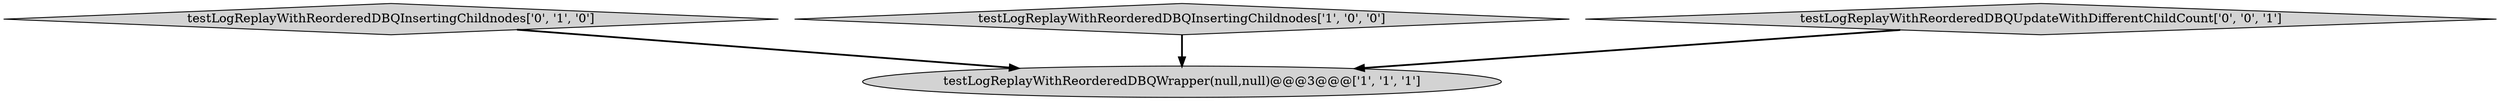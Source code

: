 digraph {
2 [style = filled, label = "testLogReplayWithReorderedDBQInsertingChildnodes['0', '1', '0']", fillcolor = lightgray, shape = diamond image = "AAA0AAABBB2BBB"];
0 [style = filled, label = "testLogReplayWithReorderedDBQInsertingChildnodes['1', '0', '0']", fillcolor = lightgray, shape = diamond image = "AAA0AAABBB1BBB"];
1 [style = filled, label = "testLogReplayWithReorderedDBQWrapper(null,null)@@@3@@@['1', '1', '1']", fillcolor = lightgray, shape = ellipse image = "AAA0AAABBB1BBB"];
3 [style = filled, label = "testLogReplayWithReorderedDBQUpdateWithDifferentChildCount['0', '0', '1']", fillcolor = lightgray, shape = diamond image = "AAA0AAABBB3BBB"];
3->1 [style = bold, label=""];
2->1 [style = bold, label=""];
0->1 [style = bold, label=""];
}
